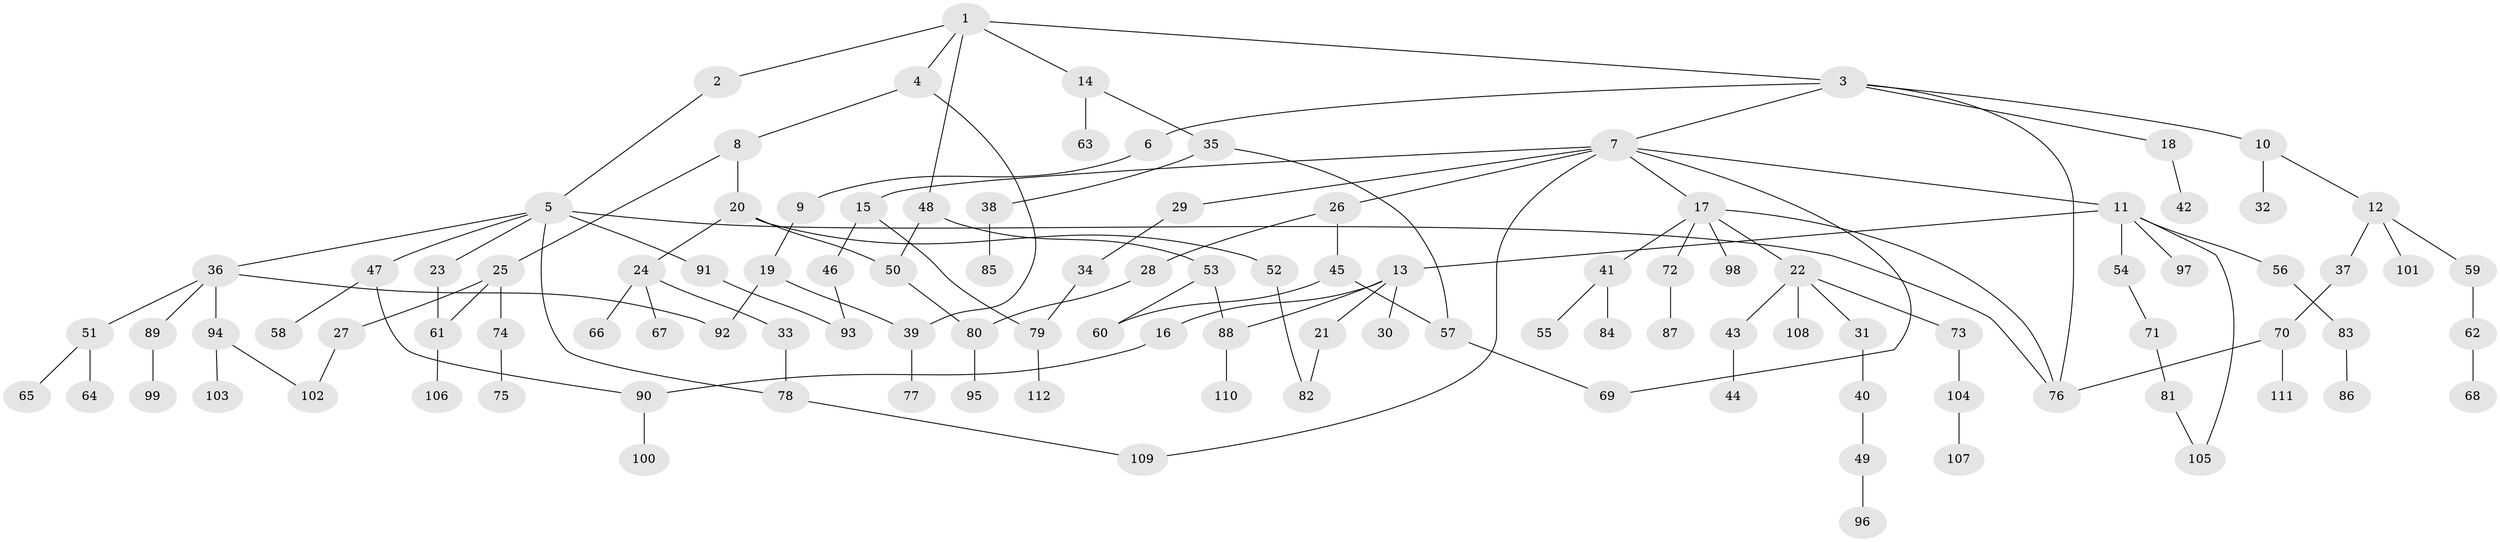 // coarse degree distribution, {5: 0.043478260869565216, 4: 0.1956521739130435, 8: 0.021739130434782608, 3: 0.10869565217391304, 2: 0.391304347826087, 7: 0.021739130434782608, 1: 0.21739130434782608}
// Generated by graph-tools (version 1.1) at 2025/48/03/04/25 22:48:58]
// undirected, 112 vertices, 131 edges
graph export_dot {
  node [color=gray90,style=filled];
  1;
  2;
  3;
  4;
  5;
  6;
  7;
  8;
  9;
  10;
  11;
  12;
  13;
  14;
  15;
  16;
  17;
  18;
  19;
  20;
  21;
  22;
  23;
  24;
  25;
  26;
  27;
  28;
  29;
  30;
  31;
  32;
  33;
  34;
  35;
  36;
  37;
  38;
  39;
  40;
  41;
  42;
  43;
  44;
  45;
  46;
  47;
  48;
  49;
  50;
  51;
  52;
  53;
  54;
  55;
  56;
  57;
  58;
  59;
  60;
  61;
  62;
  63;
  64;
  65;
  66;
  67;
  68;
  69;
  70;
  71;
  72;
  73;
  74;
  75;
  76;
  77;
  78;
  79;
  80;
  81;
  82;
  83;
  84;
  85;
  86;
  87;
  88;
  89;
  90;
  91;
  92;
  93;
  94;
  95;
  96;
  97;
  98;
  99;
  100;
  101;
  102;
  103;
  104;
  105;
  106;
  107;
  108;
  109;
  110;
  111;
  112;
  1 -- 2;
  1 -- 3;
  1 -- 4;
  1 -- 14;
  1 -- 48;
  2 -- 5;
  3 -- 6;
  3 -- 7;
  3 -- 10;
  3 -- 18;
  3 -- 76;
  4 -- 8;
  4 -- 39;
  5 -- 23;
  5 -- 36;
  5 -- 47;
  5 -- 78;
  5 -- 91;
  5 -- 76;
  6 -- 9;
  7 -- 11;
  7 -- 15;
  7 -- 17;
  7 -- 26;
  7 -- 29;
  7 -- 109;
  7 -- 69;
  8 -- 20;
  8 -- 25;
  9 -- 19;
  10 -- 12;
  10 -- 32;
  11 -- 13;
  11 -- 54;
  11 -- 56;
  11 -- 97;
  11 -- 105;
  12 -- 37;
  12 -- 59;
  12 -- 101;
  13 -- 16;
  13 -- 21;
  13 -- 30;
  13 -- 88;
  14 -- 35;
  14 -- 63;
  15 -- 46;
  15 -- 79;
  16 -- 90;
  17 -- 22;
  17 -- 41;
  17 -- 72;
  17 -- 98;
  17 -- 76;
  18 -- 42;
  19 -- 39;
  19 -- 92;
  20 -- 24;
  20 -- 50;
  20 -- 52;
  21 -- 82;
  22 -- 31;
  22 -- 43;
  22 -- 73;
  22 -- 108;
  23 -- 61;
  24 -- 33;
  24 -- 66;
  24 -- 67;
  25 -- 27;
  25 -- 61;
  25 -- 74;
  26 -- 28;
  26 -- 45;
  27 -- 102;
  28 -- 80;
  29 -- 34;
  31 -- 40;
  33 -- 78;
  34 -- 79;
  35 -- 38;
  35 -- 57;
  36 -- 51;
  36 -- 89;
  36 -- 92;
  36 -- 94;
  37 -- 70;
  38 -- 85;
  39 -- 77;
  40 -- 49;
  41 -- 55;
  41 -- 84;
  43 -- 44;
  45 -- 60;
  45 -- 57;
  46 -- 93;
  47 -- 58;
  47 -- 90;
  48 -- 53;
  48 -- 50;
  49 -- 96;
  50 -- 80;
  51 -- 64;
  51 -- 65;
  52 -- 82;
  53 -- 88;
  53 -- 60;
  54 -- 71;
  56 -- 83;
  57 -- 69;
  59 -- 62;
  61 -- 106;
  62 -- 68;
  70 -- 111;
  70 -- 76;
  71 -- 81;
  72 -- 87;
  73 -- 104;
  74 -- 75;
  78 -- 109;
  79 -- 112;
  80 -- 95;
  81 -- 105;
  83 -- 86;
  88 -- 110;
  89 -- 99;
  90 -- 100;
  91 -- 93;
  94 -- 102;
  94 -- 103;
  104 -- 107;
}
